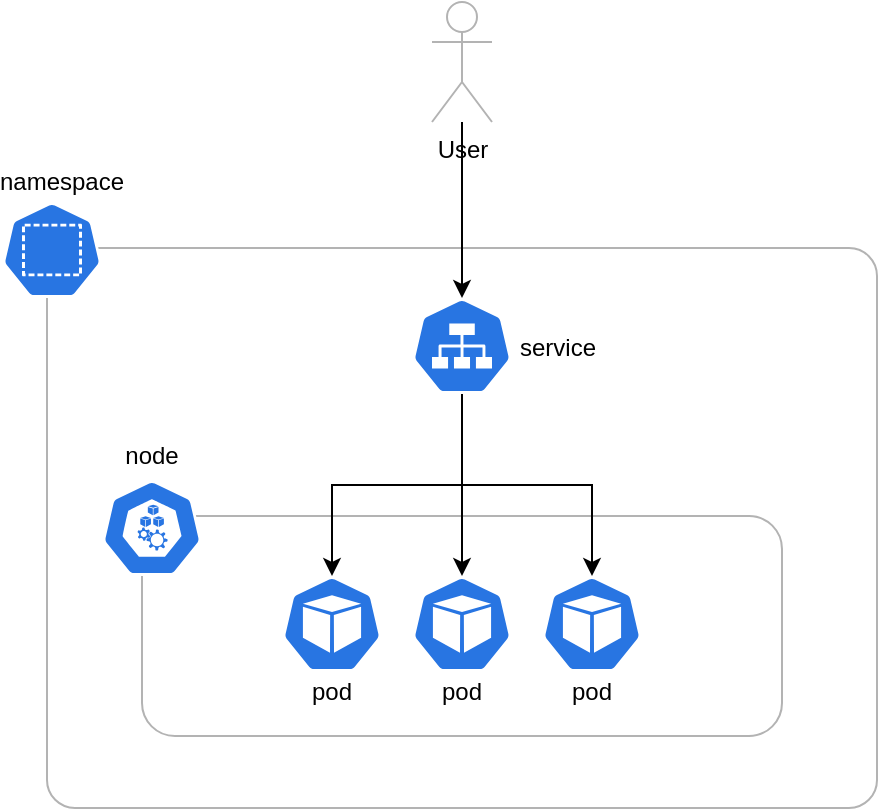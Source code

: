 <mxfile version="14.5.1" type="device"><diagram id="0BkR6kSg9I_seVyiz34r" name="Page-1"><mxGraphModel dx="905" dy="705" grid="1" gridSize="10" guides="1" tooltips="1" connect="1" arrows="1" fold="1" page="1" pageScale="1" pageWidth="1654" pageHeight="2336" math="0" shadow="0"><root><mxCell id="0"/><mxCell id="1" parent="0"/><mxCell id="MUZPf3BDGhQWyQWqwDoe-7" value="" style="rounded=1;whiteSpace=wrap;html=1;arcSize=5;strokeColor=#B3B3B3;" vertex="1" parent="1"><mxGeometry x="322.5" y="166" width="415" height="280" as="geometry"/></mxCell><mxCell id="MUZPf3BDGhQWyQWqwDoe-4" value="" style="rounded=1;whiteSpace=wrap;html=1;strokeColor=#B3B3B3;" vertex="1" parent="1"><mxGeometry x="370" y="300" width="320" height="110" as="geometry"/></mxCell><mxCell id="MUZPf3BDGhQWyQWqwDoe-1" value="" style="html=1;dashed=0;whitespace=wrap;fillColor=#2875E2;strokeColor=#ffffff;points=[[0.005,0.63,0],[0.1,0.2,0],[0.9,0.2,0],[0.5,0,0],[0.995,0.63,0],[0.72,0.99,0],[0.5,1,0],[0.28,0.99,0]];shape=mxgraph.kubernetes.icon;prIcon=pod" vertex="1" parent="1"><mxGeometry x="505" y="330" width="50" height="48" as="geometry"/></mxCell><mxCell id="MUZPf3BDGhQWyQWqwDoe-2" value="" style="html=1;dashed=0;whitespace=wrap;fillColor=#2875E2;strokeColor=#ffffff;points=[[0.005,0.63,0],[0.1,0.2,0],[0.9,0.2,0],[0.5,0,0],[0.995,0.63,0],[0.72,0.99,0],[0.5,1,0],[0.28,0.99,0]];shape=mxgraph.kubernetes.icon;prIcon=pod" vertex="1" parent="1"><mxGeometry x="440" y="330" width="50" height="48" as="geometry"/></mxCell><mxCell id="MUZPf3BDGhQWyQWqwDoe-3" value="" style="html=1;dashed=0;whitespace=wrap;fillColor=#2875E2;strokeColor=#ffffff;points=[[0.005,0.63,0],[0.1,0.2,0],[0.9,0.2,0],[0.5,0,0],[0.995,0.63,0],[0.72,0.99,0],[0.5,1,0],[0.28,0.99,0]];shape=mxgraph.kubernetes.icon;prIcon=pod" vertex="1" parent="1"><mxGeometry x="570" y="330" width="50" height="48" as="geometry"/></mxCell><mxCell id="MUZPf3BDGhQWyQWqwDoe-9" style="edgeStyle=orthogonalEdgeStyle;rounded=0;orthogonalLoop=1;jettySize=auto;html=1;exitX=0.5;exitY=1;exitDx=0;exitDy=0;exitPerimeter=0;entryX=0.5;entryY=0;entryDx=0;entryDy=0;entryPerimeter=0;" edge="1" parent="1" source="MUZPf3BDGhQWyQWqwDoe-6" target="MUZPf3BDGhQWyQWqwDoe-2"><mxGeometry relative="1" as="geometry"/></mxCell><mxCell id="MUZPf3BDGhQWyQWqwDoe-10" style="edgeStyle=orthogonalEdgeStyle;rounded=0;orthogonalLoop=1;jettySize=auto;html=1;exitX=0.5;exitY=1;exitDx=0;exitDy=0;exitPerimeter=0;entryX=0.5;entryY=0;entryDx=0;entryDy=0;entryPerimeter=0;" edge="1" parent="1" source="MUZPf3BDGhQWyQWqwDoe-6" target="MUZPf3BDGhQWyQWqwDoe-1"><mxGeometry relative="1" as="geometry"/></mxCell><mxCell id="MUZPf3BDGhQWyQWqwDoe-11" style="edgeStyle=orthogonalEdgeStyle;rounded=0;orthogonalLoop=1;jettySize=auto;html=1;entryX=0.5;entryY=0;entryDx=0;entryDy=0;entryPerimeter=0;exitX=0.5;exitY=1;exitDx=0;exitDy=0;exitPerimeter=0;" edge="1" parent="1" source="MUZPf3BDGhQWyQWqwDoe-6" target="MUZPf3BDGhQWyQWqwDoe-3"><mxGeometry relative="1" as="geometry"/></mxCell><mxCell id="MUZPf3BDGhQWyQWqwDoe-6" value="" style="html=1;dashed=0;whitespace=wrap;fillColor=#2875E2;strokeColor=#ffffff;points=[[0.005,0.63,0],[0.1,0.2,0],[0.9,0.2,0],[0.5,0,0],[0.995,0.63,0],[0.72,0.99,0],[0.5,1,0],[0.28,0.99,0]];shape=mxgraph.kubernetes.icon;prIcon=svc" vertex="1" parent="1"><mxGeometry x="505" y="191" width="50" height="48" as="geometry"/></mxCell><mxCell id="MUZPf3BDGhQWyQWqwDoe-12" value="" style="html=1;dashed=0;whitespace=wrap;fillColor=#2875E2;strokeColor=#ffffff;points=[[0.005,0.63,0],[0.1,0.2,0],[0.9,0.2,0],[0.5,0,0],[0.995,0.63,0],[0.72,0.99,0],[0.5,1,0],[0.28,0.99,0]];shape=mxgraph.kubernetes.icon;prIcon=node" vertex="1" parent="1"><mxGeometry x="350" y="282" width="50" height="48" as="geometry"/></mxCell><mxCell id="MUZPf3BDGhQWyQWqwDoe-13" value="" style="html=1;dashed=0;whitespace=wrap;fillColor=#2875E2;strokeColor=#ffffff;points=[[0.005,0.63,0],[0.1,0.2,0],[0.9,0.2,0],[0.5,0,0],[0.995,0.63,0],[0.72,0.99,0],[0.5,1,0],[0.28,0.99,0]];shape=mxgraph.kubernetes.icon;prIcon=ns" vertex="1" parent="1"><mxGeometry x="300" y="143" width="50" height="48" as="geometry"/></mxCell><mxCell id="MUZPf3BDGhQWyQWqwDoe-15" style="edgeStyle=orthogonalEdgeStyle;rounded=0;orthogonalLoop=1;jettySize=auto;html=1;entryX=0.5;entryY=0;entryDx=0;entryDy=0;entryPerimeter=0;" edge="1" parent="1" source="MUZPf3BDGhQWyQWqwDoe-14" target="MUZPf3BDGhQWyQWqwDoe-6"><mxGeometry relative="1" as="geometry"/></mxCell><mxCell id="MUZPf3BDGhQWyQWqwDoe-14" value="User" style="shape=umlActor;verticalLabelPosition=bottom;verticalAlign=top;html=1;outlineConnect=0;strokeColor=#B3B3B3;" vertex="1" parent="1"><mxGeometry x="515" y="43" width="30" height="60" as="geometry"/></mxCell><mxCell id="MUZPf3BDGhQWyQWqwDoe-16" value="pod" style="text;html=1;strokeColor=none;fillColor=none;align=center;verticalAlign=middle;whiteSpace=wrap;rounded=0;" vertex="1" parent="1"><mxGeometry x="575" y="378" width="40" height="20" as="geometry"/></mxCell><mxCell id="MUZPf3BDGhQWyQWqwDoe-17" value="pod" style="text;html=1;strokeColor=none;fillColor=none;align=center;verticalAlign=middle;whiteSpace=wrap;rounded=0;" vertex="1" parent="1"><mxGeometry x="510" y="378" width="40" height="20" as="geometry"/></mxCell><mxCell id="MUZPf3BDGhQWyQWqwDoe-18" value="pod" style="text;html=1;strokeColor=none;fillColor=none;align=center;verticalAlign=middle;whiteSpace=wrap;rounded=0;" vertex="1" parent="1"><mxGeometry x="445" y="378" width="40" height="20" as="geometry"/></mxCell><mxCell id="MUZPf3BDGhQWyQWqwDoe-19" value="service" style="text;html=1;strokeColor=none;fillColor=none;align=center;verticalAlign=middle;whiteSpace=wrap;rounded=0;" vertex="1" parent="1"><mxGeometry x="558" y="206" width="40" height="20" as="geometry"/></mxCell><mxCell id="MUZPf3BDGhQWyQWqwDoe-20" value="node" style="text;html=1;strokeColor=none;fillColor=none;align=center;verticalAlign=middle;whiteSpace=wrap;rounded=0;" vertex="1" parent="1"><mxGeometry x="355" y="260" width="40" height="20" as="geometry"/></mxCell><mxCell id="MUZPf3BDGhQWyQWqwDoe-21" value="namespace" style="text;html=1;strokeColor=none;fillColor=none;align=center;verticalAlign=middle;whiteSpace=wrap;rounded=0;" vertex="1" parent="1"><mxGeometry x="310" y="123" width="40" height="20" as="geometry"/></mxCell></root></mxGraphModel></diagram></mxfile>